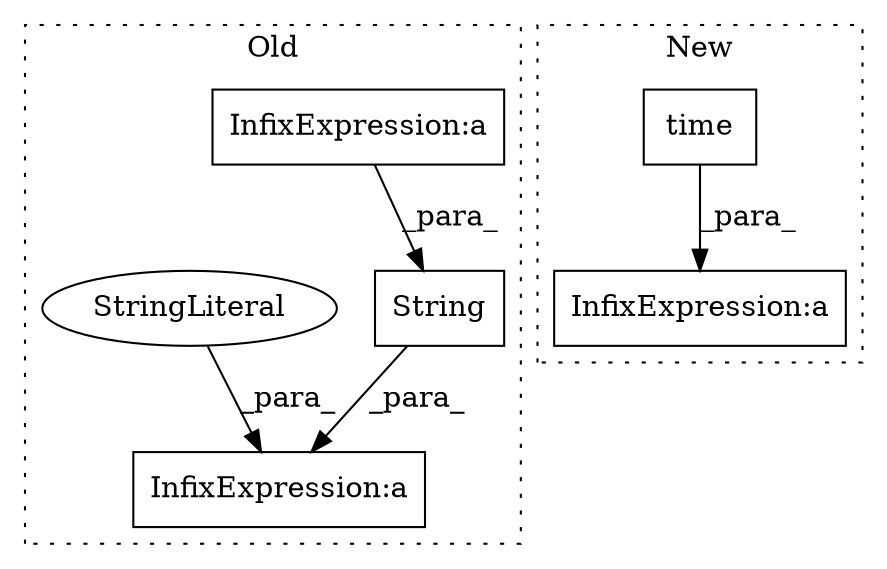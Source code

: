 digraph G {
subgraph cluster0 {
1 [label="String" a="32" s="12148,12166" l="7,1" shape="box"];
4 [label="InfixExpression:a" a="27" s="12158" l="3" shape="box"];
5 [label="InfixExpression:a" a="27" s="12167" l="3" shape="box"];
6 [label="StringLiteral" a="45" s="12170" l="4" shape="ellipse"];
label = "Old";
style="dotted";
}
subgraph cluster1 {
2 [label="time" a="32" s="12560" l="6" shape="box"];
3 [label="InfixExpression:a" a="27" s="13128" l="3" shape="box"];
label = "New";
style="dotted";
}
1 -> 5 [label="_para_"];
2 -> 3 [label="_para_"];
4 -> 1 [label="_para_"];
6 -> 5 [label="_para_"];
}